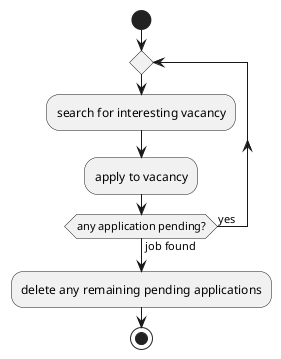 @startuml

start
  
repeat
:search for interesting vacancy;
:apply to vacancy;

repeat while (any application pending?) is (yes) not (job found)

:delete any remaining pending applications;

stop

@enduml
